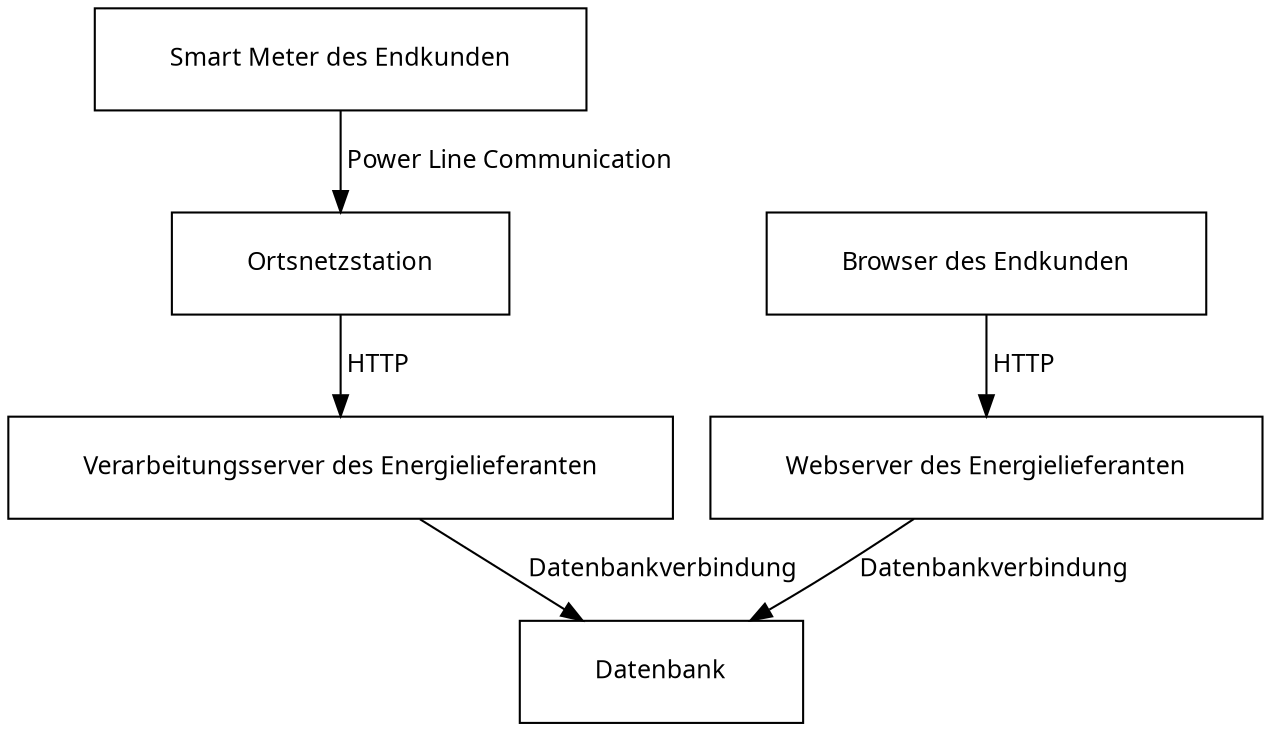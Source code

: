 digraph datenfluss {
    graph [dpi="150"];
    node [fontname="Droid Sans Mono", fontsize="12pt", margin="0.5, 0.25", shape="box"];
    edge [fontname="Droid Sans Mono", fontsize="12pt"];

    "Smart Meter des Endkunden" -> "Ortsnetzstation" [label=" Power Line Communication "];
    "Ortsnetzstation" -> "Verarbeitungsserver des Energielieferanten" [label=" HTTP "];
    "Verarbeitungsserver des Energielieferanten" -> "Datenbank" [label=" Datenbankverbindung "];
    "Webserver des Energielieferanten" -> "Datenbank" [label=" Datenbankverbindung "];
    "Browser des Endkunden" -> "Webserver des Energielieferanten" [label=" HTTP "];
}

